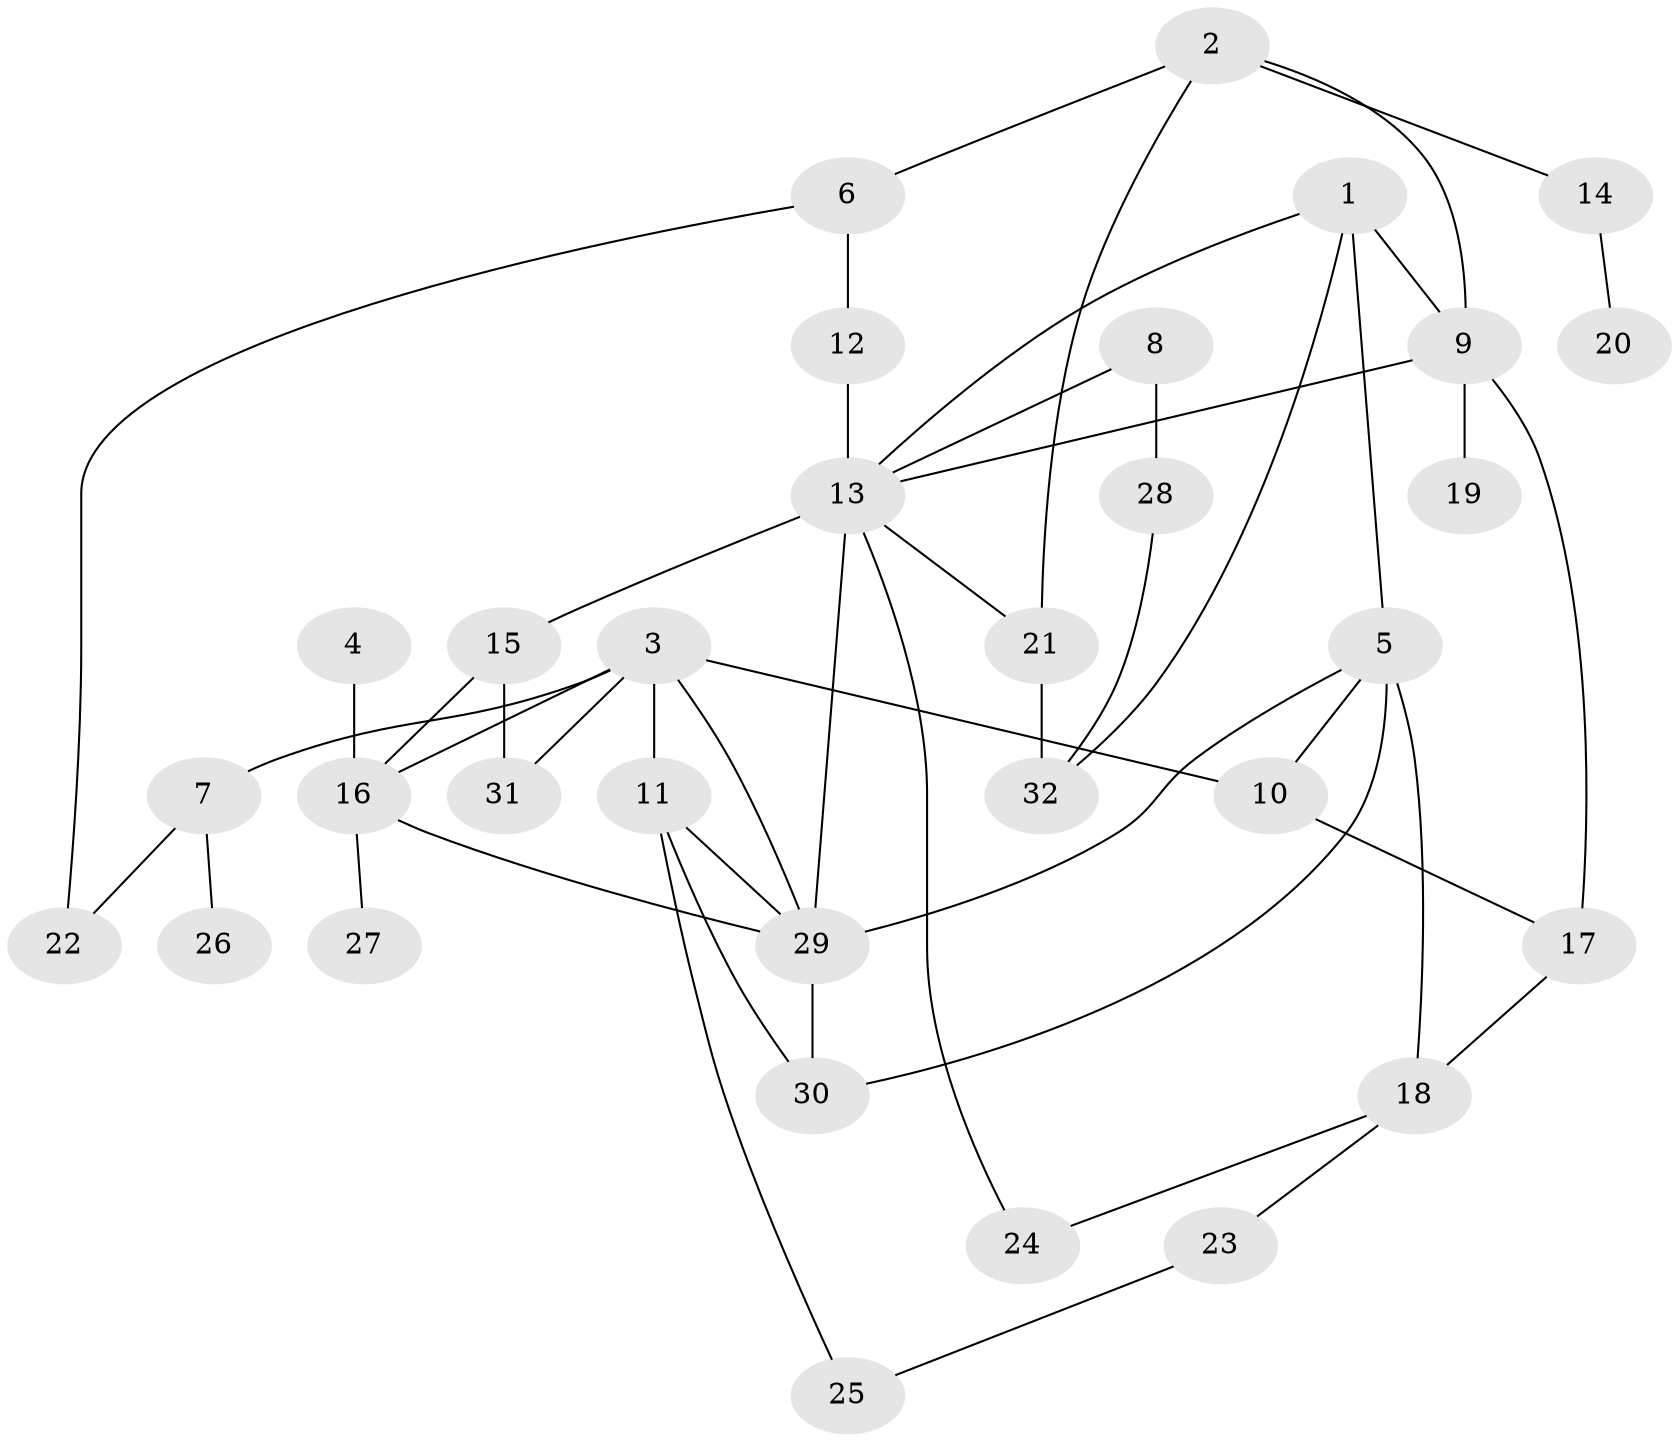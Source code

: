 // original degree distribution, {2: 0.296875, 6: 0.015625, 9: 0.015625, 5: 0.09375, 1: 0.28125, 7: 0.015625, 3: 0.25, 4: 0.03125}
// Generated by graph-tools (version 1.1) at 2025/01/03/09/25 03:01:07]
// undirected, 32 vertices, 49 edges
graph export_dot {
graph [start="1"]
  node [color=gray90,style=filled];
  1;
  2;
  3;
  4;
  5;
  6;
  7;
  8;
  9;
  10;
  11;
  12;
  13;
  14;
  15;
  16;
  17;
  18;
  19;
  20;
  21;
  22;
  23;
  24;
  25;
  26;
  27;
  28;
  29;
  30;
  31;
  32;
  1 -- 5 [weight=1.0];
  1 -- 9 [weight=2.0];
  1 -- 13 [weight=1.0];
  1 -- 32 [weight=1.0];
  2 -- 6 [weight=1.0];
  2 -- 9 [weight=1.0];
  2 -- 14 [weight=1.0];
  2 -- 21 [weight=1.0];
  3 -- 7 [weight=1.0];
  3 -- 10 [weight=1.0];
  3 -- 11 [weight=1.0];
  3 -- 16 [weight=1.0];
  3 -- 29 [weight=1.0];
  3 -- 31 [weight=1.0];
  4 -- 16 [weight=1.0];
  5 -- 10 [weight=1.0];
  5 -- 18 [weight=1.0];
  5 -- 29 [weight=1.0];
  5 -- 30 [weight=1.0];
  6 -- 12 [weight=1.0];
  6 -- 22 [weight=1.0];
  7 -- 22 [weight=1.0];
  7 -- 26 [weight=1.0];
  8 -- 13 [weight=1.0];
  8 -- 28 [weight=1.0];
  9 -- 13 [weight=1.0];
  9 -- 17 [weight=1.0];
  9 -- 19 [weight=1.0];
  10 -- 17 [weight=1.0];
  11 -- 25 [weight=1.0];
  11 -- 29 [weight=1.0];
  11 -- 30 [weight=1.0];
  12 -- 13 [weight=1.0];
  13 -- 15 [weight=1.0];
  13 -- 21 [weight=1.0];
  13 -- 24 [weight=1.0];
  13 -- 29 [weight=1.0];
  14 -- 20 [weight=1.0];
  15 -- 16 [weight=1.0];
  15 -- 31 [weight=1.0];
  16 -- 27 [weight=1.0];
  16 -- 29 [weight=1.0];
  17 -- 18 [weight=1.0];
  18 -- 23 [weight=1.0];
  18 -- 24 [weight=1.0];
  21 -- 32 [weight=1.0];
  23 -- 25 [weight=1.0];
  28 -- 32 [weight=1.0];
  29 -- 30 [weight=1.0];
}

